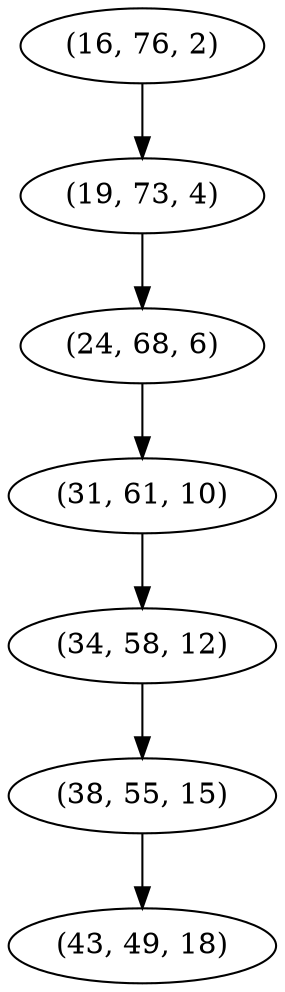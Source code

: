digraph tree {
    "(16, 76, 2)";
    "(19, 73, 4)";
    "(24, 68, 6)";
    "(31, 61, 10)";
    "(34, 58, 12)";
    "(38, 55, 15)";
    "(43, 49, 18)";
    "(16, 76, 2)" -> "(19, 73, 4)";
    "(19, 73, 4)" -> "(24, 68, 6)";
    "(24, 68, 6)" -> "(31, 61, 10)";
    "(31, 61, 10)" -> "(34, 58, 12)";
    "(34, 58, 12)" -> "(38, 55, 15)";
    "(38, 55, 15)" -> "(43, 49, 18)";
}
